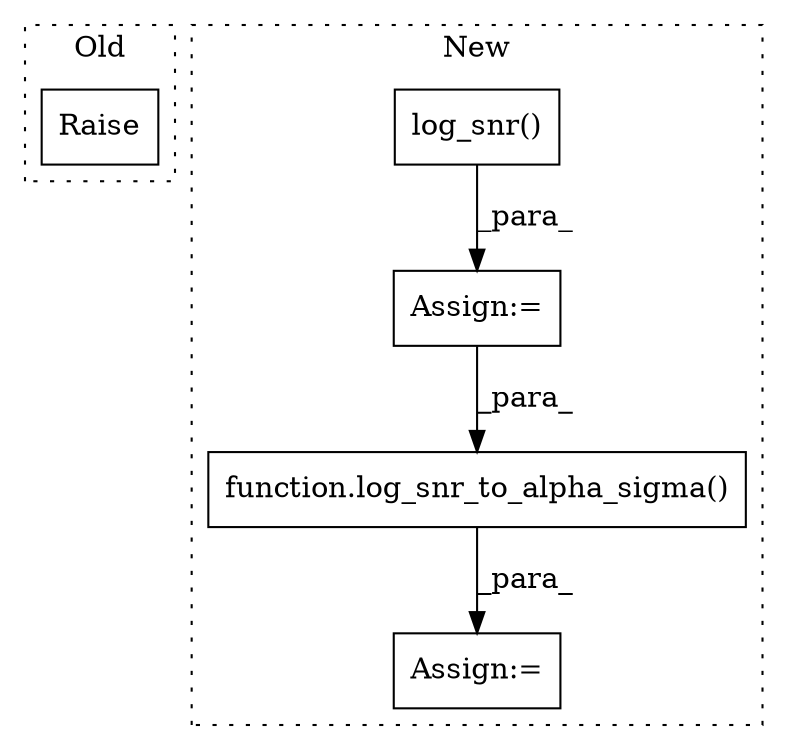 digraph G {
subgraph cluster0 {
1 [label="Raise" a="91" s="10762" l="6" shape="box"];
label = "Old";
style="dotted";
}
subgraph cluster1 {
2 [label="function.log_snr_to_alpha_sigma()" a="75" s="11086,11116" l="23,1" shape="box"];
3 [label="log_snr()" a="75" s="10926,10940" l="13,1" shape="box"];
4 [label="Assign:=" a="68" s="11076" l="10" shape="box"];
5 [label="Assign:=" a="68" s="10923" l="3" shape="box"];
label = "New";
style="dotted";
}
2 -> 4 [label="_para_"];
3 -> 5 [label="_para_"];
5 -> 2 [label="_para_"];
}